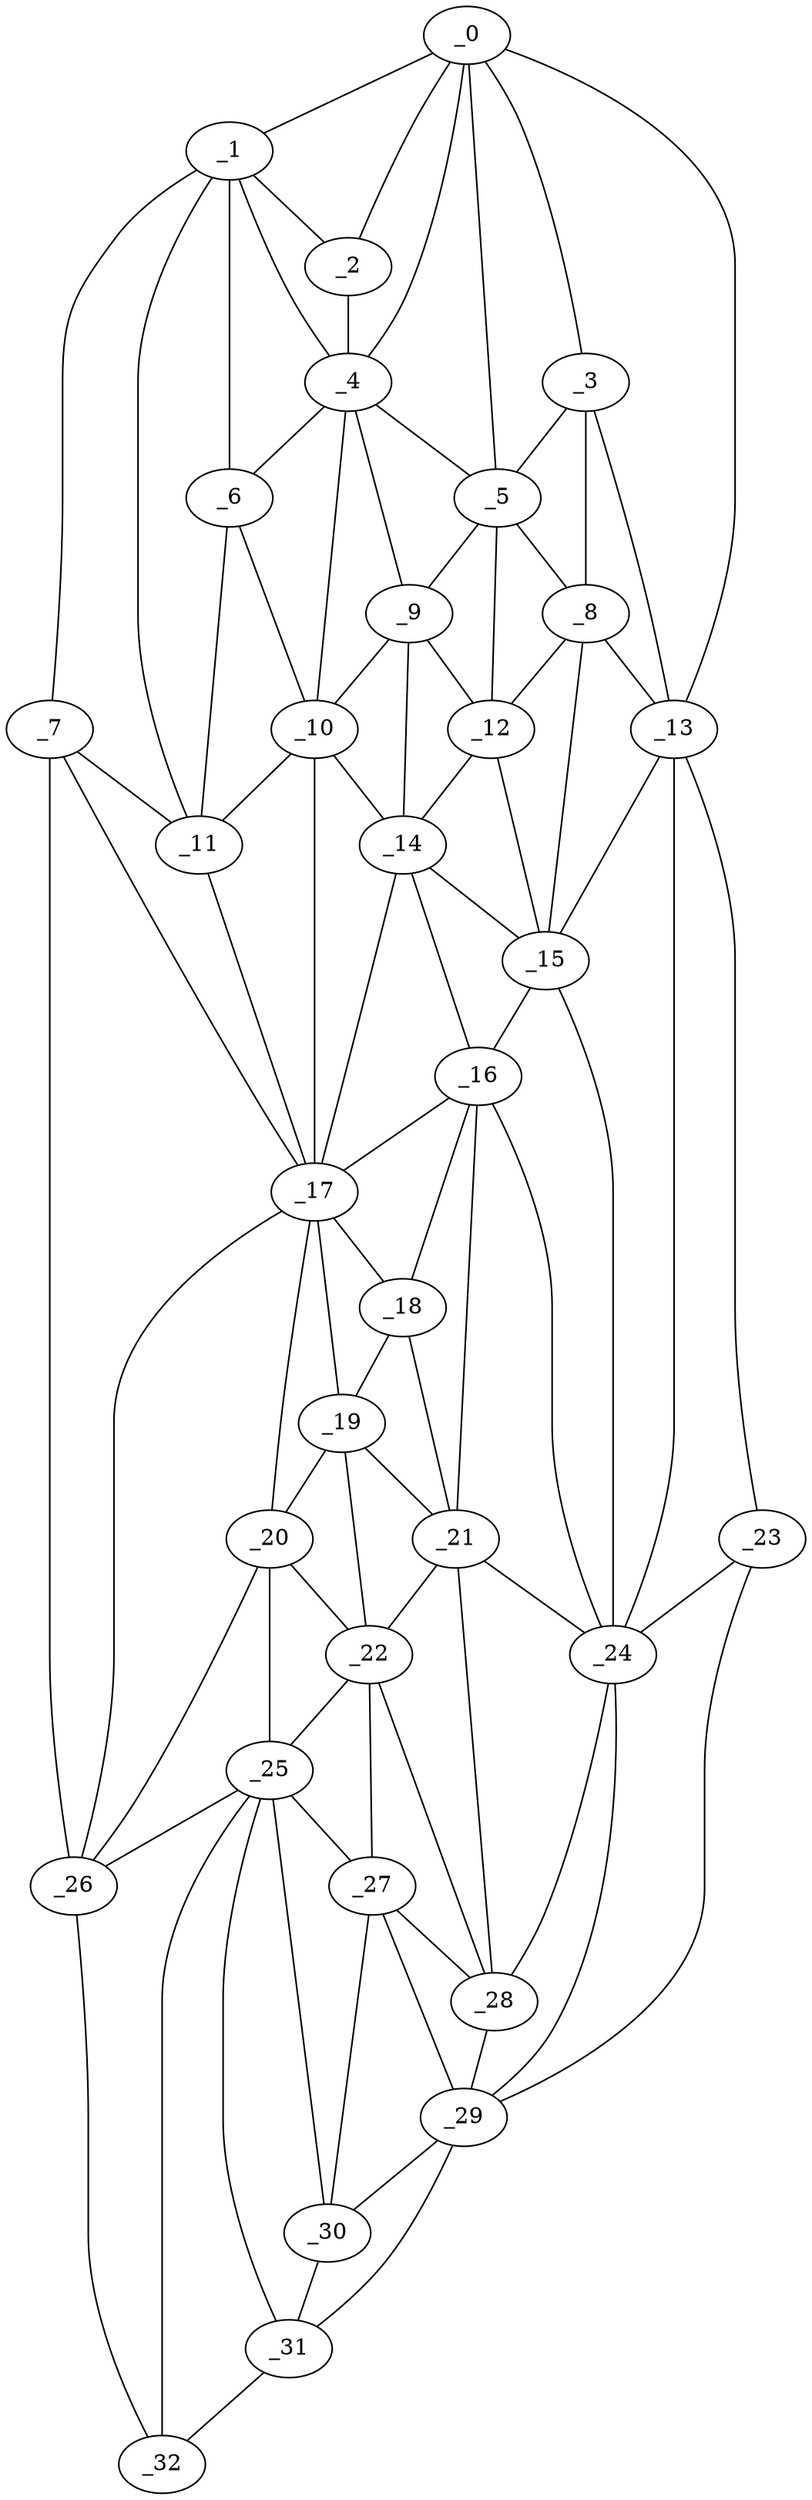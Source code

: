 graph "obj30__350.gxl" {
	_0	 [x=30,
		y=77];
	_1	 [x=32,
		y=94];
	_0 -- _1	 [valence=1];
	_2	 [x=33,
		y=86];
	_0 -- _2	 [valence=2];
	_3	 [x=35,
		y=71];
	_0 -- _3	 [valence=2];
	_4	 [x=38,
		y=85];
	_0 -- _4	 [valence=1];
	_5	 [x=41,
		y=72];
	_0 -- _5	 [valence=2];
	_13	 [x=50,
		y=6];
	_0 -- _13	 [valence=1];
	_1 -- _2	 [valence=1];
	_1 -- _4	 [valence=2];
	_6	 [x=44,
		y=92];
	_1 -- _6	 [valence=1];
	_7	 [x=44,
		y=108];
	_1 -- _7	 [valence=1];
	_11	 [x=46,
		y=96];
	_1 -- _11	 [valence=2];
	_2 -- _4	 [valence=2];
	_3 -- _5	 [valence=2];
	_8	 [x=45,
		y=67];
	_3 -- _8	 [valence=2];
	_3 -- _13	 [valence=2];
	_4 -- _5	 [valence=2];
	_4 -- _6	 [valence=1];
	_9	 [x=46,
		y=81];
	_4 -- _9	 [valence=1];
	_10	 [x=46,
		y=86];
	_4 -- _10	 [valence=2];
	_5 -- _8	 [valence=1];
	_5 -- _9	 [valence=2];
	_12	 [x=48,
		y=71];
	_5 -- _12	 [valence=1];
	_6 -- _10	 [valence=2];
	_6 -- _11	 [valence=2];
	_7 -- _11	 [valence=1];
	_17	 [x=65,
		y=89];
	_7 -- _17	 [valence=2];
	_26	 [x=92,
		y=110];
	_7 -- _26	 [valence=1];
	_8 -- _12	 [valence=2];
	_8 -- _13	 [valence=2];
	_15	 [x=56,
		y=68];
	_8 -- _15	 [valence=2];
	_9 -- _10	 [valence=2];
	_9 -- _12	 [valence=2];
	_14	 [x=53,
		y=77];
	_9 -- _14	 [valence=2];
	_10 -- _11	 [valence=1];
	_10 -- _14	 [valence=2];
	_10 -- _17	 [valence=1];
	_11 -- _17	 [valence=1];
	_12 -- _14	 [valence=2];
	_12 -- _15	 [valence=2];
	_13 -- _15	 [valence=1];
	_23	 [x=83,
		y=7];
	_13 -- _23	 [valence=1];
	_24	 [x=90,
		y=48];
	_13 -- _24	 [valence=2];
	_14 -- _15	 [valence=2];
	_16	 [x=64,
		y=72];
	_14 -- _16	 [valence=2];
	_14 -- _17	 [valence=2];
	_15 -- _16	 [valence=1];
	_15 -- _24	 [valence=2];
	_16 -- _17	 [valence=1];
	_18	 [x=70,
		y=75];
	_16 -- _18	 [valence=2];
	_21	 [x=75,
		y=74];
	_16 -- _21	 [valence=2];
	_16 -- _24	 [valence=2];
	_17 -- _18	 [valence=1];
	_19	 [x=72,
		y=79];
	_17 -- _19	 [valence=1];
	_20	 [x=73,
		y=84];
	_17 -- _20	 [valence=2];
	_17 -- _26	 [valence=2];
	_18 -- _19	 [valence=2];
	_18 -- _21	 [valence=1];
	_19 -- _20	 [valence=2];
	_19 -- _21	 [valence=1];
	_22	 [x=79,
		y=75];
	_19 -- _22	 [valence=1];
	_20 -- _22	 [valence=2];
	_25	 [x=90,
		y=78];
	_20 -- _25	 [valence=1];
	_20 -- _26	 [valence=2];
	_21 -- _22	 [valence=1];
	_21 -- _24	 [valence=1];
	_28	 [x=95,
		y=63];
	_21 -- _28	 [valence=2];
	_22 -- _25	 [valence=2];
	_27	 [x=93,
		y=70];
	_22 -- _27	 [valence=2];
	_22 -- _28	 [valence=2];
	_23 -- _24	 [valence=2];
	_29	 [x=100,
		y=63];
	_23 -- _29	 [valence=1];
	_24 -- _28	 [valence=1];
	_24 -- _29	 [valence=1];
	_25 -- _26	 [valence=1];
	_25 -- _27	 [valence=1];
	_30	 [x=101,
		y=73];
	_25 -- _30	 [valence=2];
	_31	 [x=102,
		y=80];
	_25 -- _31	 [valence=2];
	_32	 [x=103,
		y=96];
	_25 -- _32	 [valence=2];
	_26 -- _32	 [valence=1];
	_27 -- _28	 [valence=2];
	_27 -- _29	 [valence=2];
	_27 -- _30	 [valence=2];
	_28 -- _29	 [valence=2];
	_29 -- _30	 [valence=1];
	_29 -- _31	 [valence=1];
	_30 -- _31	 [valence=1];
	_31 -- _32	 [valence=1];
}
